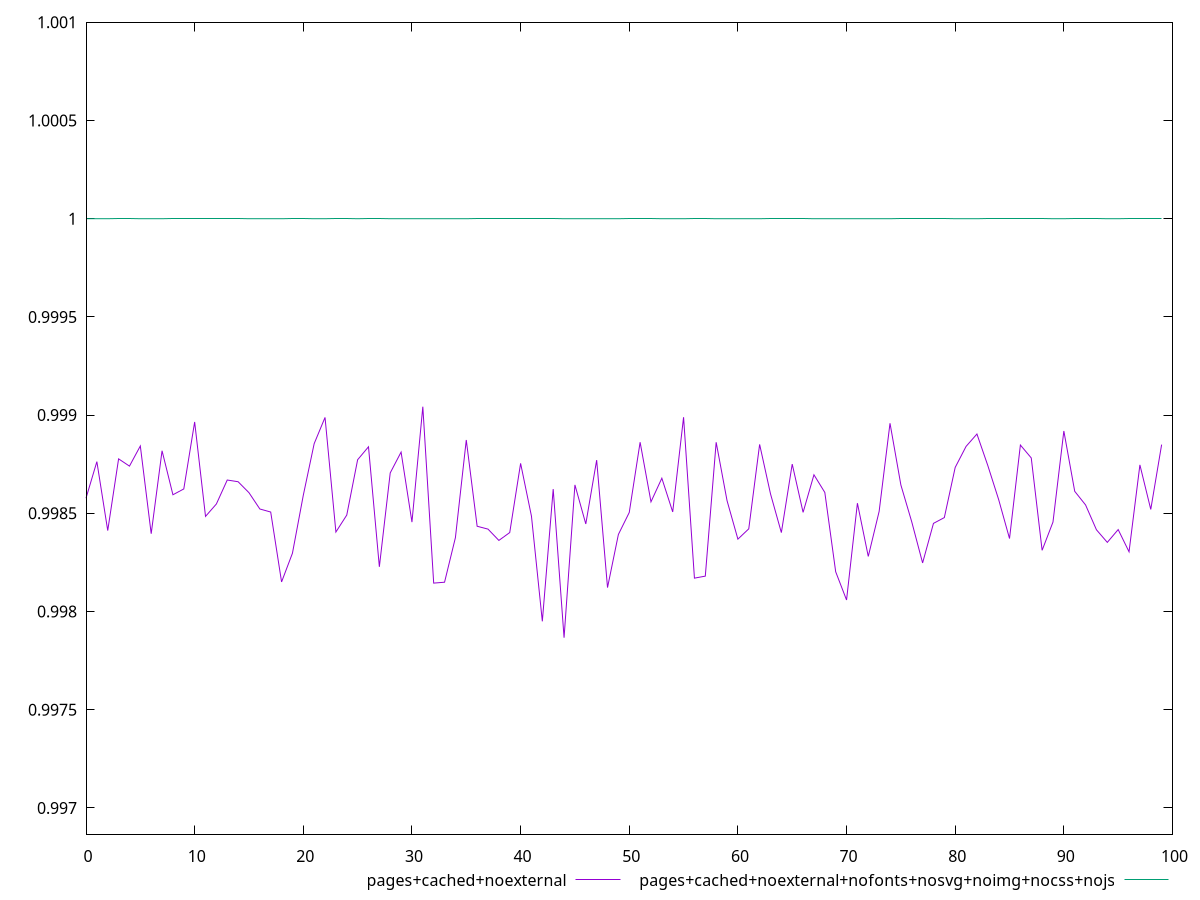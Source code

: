 $_pagesCachedNoexternal <<EOF
0.9985770031535031
0.9987631472191403
0.9984122784436921
0.998777320266471
0.9987403462973732
0.9988429495545448
0.9983962613583439
0.9988185838398493
0.9985945381021717
0.998624154700753
0.9989651454761084
0.9984843877230433
0.998547588609306
0.9986695941361373
0.9986608926677054
0.9986050401118411
0.9985220913028061
0.9985065974277756
0.9981507192640874
0.9982967322309337
0.9985921159770663
0.9988546433328331
0.998988275634463
0.9984048685307121
0.9984911614876777
0.9987728013485069
0.9988387251543851
0.9982276199322336
0.9987057329613022
0.9988118617333208
0.9984552882902911
0.9990427653865365
0.9981447713298366
0.9981492596803707
0.9983762482468642
0.9988732392778898
0.9984342159437959
0.9984196626339741
0.9983620572423351
0.9984021591299744
0.9987543282334074
0.9984853311285
0.9979501618043835
0.9986233186529334
0.9978667139511739
0.9986447257095986
0.9984458779111778
0.9987709595474197
0.9981219448237042
0.9983924613665667
0.9985043296447575
0.9988620513661473
0.9985586124224697
0.9986787396088742
0.998507130649694
0.9989893025493146
0.9981700299405648
0.998180298462847
0.9988618340010238
0.9985647048172377
0.9983686183782796
0.9984210529973376
0.9988509621725403
0.9985993729760105
0.9984018786512666
0.9987507174475088
0.9985049079515933
0.9986962064937371
0.9986063065135562
0.9982025446989222
0.9980588142362545
0.9985516321893725
0.9982804973300408
0.9985099720944972
0.9989586235044932
0.9986443950963391
0.9984567462672991
0.9982474821860117
0.9984488518174471
0.9984783124785861
0.9987337627788297
0.9988406367580546
0.9989038415431923
0.9987435112689367
0.9985700467033181
0.9983717019705458
0.9988476744060844
0.9987819410350325
0.9983117329082503
0.9984555161670148
0.9989191834771101
0.9986121208561531
0.9985426204350432
0.9984162291632885
0.9983521308504634
0.9984173433308772
0.9983041227593636
0.9987466312851482
0.9985199294355769
0.998849940072261
EOF
$_pagesCachedNoexternalNofontsNosvgNoimgNocssNojs <<EOF
0.9999999317592776
0.9999999137728729
0.9999999706738272
0.9999999597123953
0.9999999452597261
0.9999999297347552
0.9999999496906445
0.9999999727917619
0.9999999560096104
0.9999999508291708
0.9999999650077773
0.9999999355019628
0.9999999339591414
0.9999999576707744
0.9999999546514569
0.9999999379502651
0.9999999477328321
0.9999999718872419
0.9999998813927307
0.999999952252673
0.9999999428549158
0.9999999123675039
0.9999999732677995
0.9999999506979476
0.9999999555555521
0.99999994134389
0.9999999609014205
0.9999999465228225
0.9999999810073676
0.9999999456994925
0.9999999106489812
0.9999999778435505
0.9999999559143566
0.9999999350023495
0.9999999560016795
0.9999999213818025
0.9999999457375872
0.9999999479719524
0.9999999595062714
0.9999999465698083
0.999999946221261
0.9999999447395258
0.9999999454130386
0.9999999446330332
0.9999999373270112
0.9999999595283999
0.9999999322458644
0.9999999439119749
0.9999999323497397
0.9999999525584398
0.99999993976695
0.9999999404826261
0.9999999380251197
0.9999999446620944
0.9999999688443253
0.9999999087219064
0.9999999491443248
0.9999999460888629
0.9999999131156654
0.9999999351136646
0.9999999467948402
0.9999999690374906
0.9999999573167311
0.9999999723189213
0.9999999709620788
0.9999999681270195
0.9999999675963263
0.999999914170796
0.9999999714768728
0.9999999490632845
0.9999999023267021
0.9999999655561171
0.9999999306592294
0.9999999607867813
0.9999999419524204
0.9999999428648745
0.9999999465510183
0.9999999668354438
0.9999999362396437
0.9999999206560723
0.9999999735081715
0.9999999304822715
0.9999998987978753
0.9999999701464095
0.9999999697597268
0.9999999506190674
0.9999999489821317
0.9999999416387024
0.9999999186065345
0.9999999514461749
0.9999999684904184
0.9999999535321162
0.9999999447395258
0.9999999503200827
0.9999999264017926
0.9999999490091951
0.999999937553298
0.999999928980263
0.9999999435089622
0.9999999525584398
EOF
set key outside below
set terminal pngcairo
set output "report_00005_2020-11-02T22-26-11.212Z/mainthread-work-breakdown/mainthread-work-breakdown_pages+cached+noexternal_pages+cached+noexternal+nofonts+nosvg+noimg+nocss+nojs.png"
set yrange [0.9968667139511739:1.0009999810073675]
plot $_pagesCachedNoexternal title "pages+cached+noexternal" with line ,$_pagesCachedNoexternalNofontsNosvgNoimgNocssNojs title "pages+cached+noexternal+nofonts+nosvg+noimg+nocss+nojs" with line ,